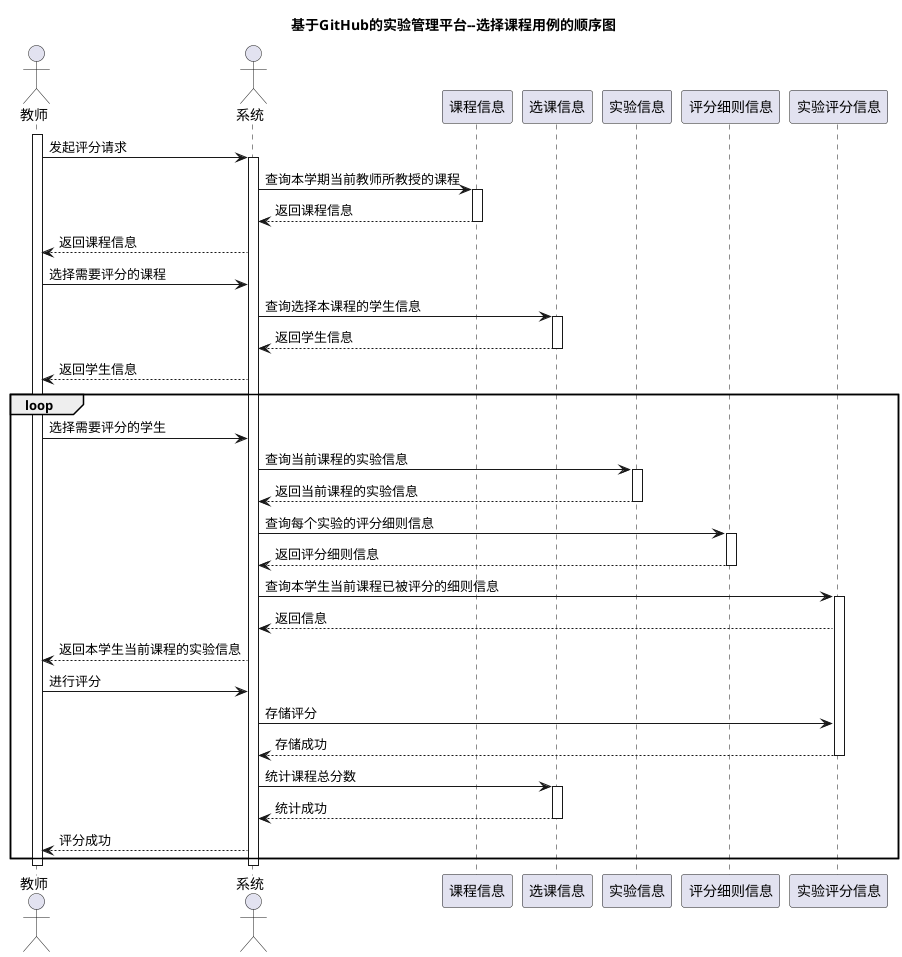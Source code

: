 @startuml
title 基于GitHub的实验管理平台--选择课程用例的顺序图
actor 教师
actor 系统
activate 教师
教师->系统:发起评分请求
activate 系统
系统->课程信息:查询本学期当前教师所教授的课程
activate 课程信息
课程信息-->系统:返回课程信息
deactivate 课程信息
系统-->教师:返回课程信息
教师->系统:选择需要评分的课程
系统->选课信息:查询选择本课程的学生信息
activate 选课信息
选课信息-->系统:返回学生信息
deactivate 选课信息
系统-->教师:返回学生信息
loop
    教师->系统:选择需要评分的学生
    系统->实验信息:查询当前课程的实验信息
    activate 实验信息
    实验信息-->系统:返回当前课程的实验信息
    deactivate 实验信息
    系统->评分细则信息:查询每个实验的评分细则信息
    activate 评分细则信息
    评分细则信息-->系统:返回评分细则信息
    deactivate 评分细则信息
    系统->实验评分信息:查询本学生当前课程已被评分的细则信息
    activate 实验评分信息
    实验评分信息-->系统:返回信息
    系统-->教师:返回本学生当前课程的实验信息
    教师->系统:进行评分
    系统->实验评分信息:存储评分
    实验评分信息-->系统:存储成功
    deactivate 实验评分信息
    系统->选课信息:统计课程总分数
    activate 选课信息
    选课信息-->系统:统计成功
    deactivate 选课信息
    系统-->教师:评分成功
end
deactivate 系统
deactivate 教师
@enduml